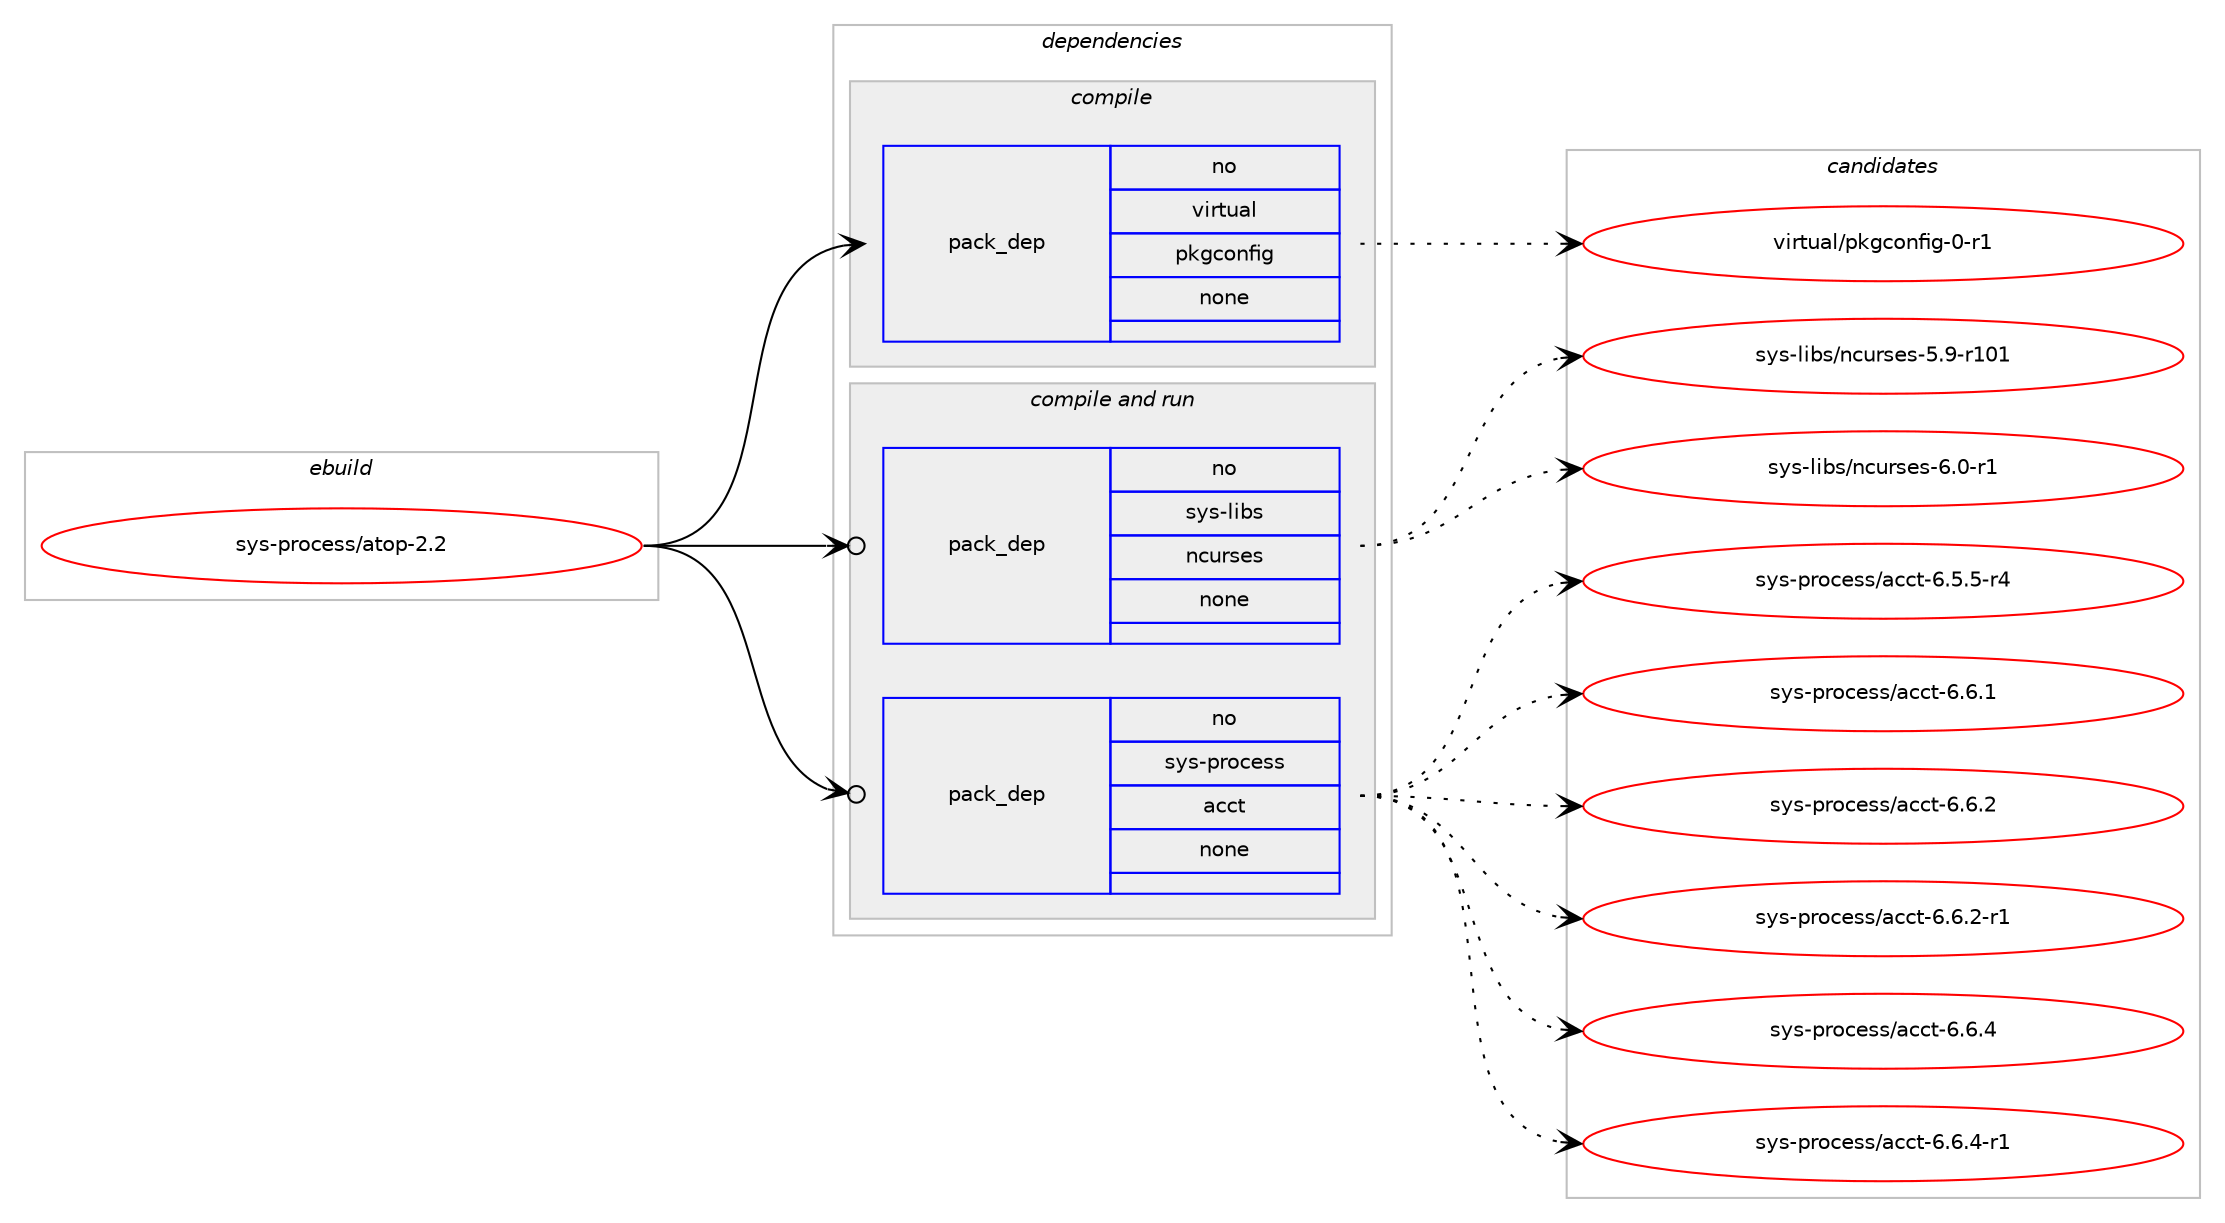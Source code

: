 digraph prolog {

# *************
# Graph options
# *************

newrank=true;
concentrate=true;
compound=true;
graph [rankdir=LR,fontname=Helvetica,fontsize=10,ranksep=1.5];#, ranksep=2.5, nodesep=0.2];
edge  [arrowhead=vee];
node  [fontname=Helvetica,fontsize=10];

# **********
# The ebuild
# **********

subgraph cluster_leftcol {
color=gray;
rank=same;
label=<<i>ebuild</i>>;
id [label="sys-process/atop-2.2", color=red, width=4, href="../sys-process/atop-2.2.svg"];
}

# ****************
# The dependencies
# ****************

subgraph cluster_midcol {
color=gray;
label=<<i>dependencies</i>>;
subgraph cluster_compile {
fillcolor="#eeeeee";
style=filled;
label=<<i>compile</i>>;
subgraph pack369014 {
dependency496514 [label=<<TABLE BORDER="0" CELLBORDER="1" CELLSPACING="0" CELLPADDING="4" WIDTH="220"><TR><TD ROWSPAN="6" CELLPADDING="30">pack_dep</TD></TR><TR><TD WIDTH="110">no</TD></TR><TR><TD>virtual</TD></TR><TR><TD>pkgconfig</TD></TR><TR><TD>none</TD></TR><TR><TD></TD></TR></TABLE>>, shape=none, color=blue];
}
id:e -> dependency496514:w [weight=20,style="solid",arrowhead="vee"];
}
subgraph cluster_compileandrun {
fillcolor="#eeeeee";
style=filled;
label=<<i>compile and run</i>>;
subgraph pack369015 {
dependency496515 [label=<<TABLE BORDER="0" CELLBORDER="1" CELLSPACING="0" CELLPADDING="4" WIDTH="220"><TR><TD ROWSPAN="6" CELLPADDING="30">pack_dep</TD></TR><TR><TD WIDTH="110">no</TD></TR><TR><TD>sys-libs</TD></TR><TR><TD>ncurses</TD></TR><TR><TD>none</TD></TR><TR><TD></TD></TR></TABLE>>, shape=none, color=blue];
}
id:e -> dependency496515:w [weight=20,style="solid",arrowhead="odotvee"];
subgraph pack369016 {
dependency496516 [label=<<TABLE BORDER="0" CELLBORDER="1" CELLSPACING="0" CELLPADDING="4" WIDTH="220"><TR><TD ROWSPAN="6" CELLPADDING="30">pack_dep</TD></TR><TR><TD WIDTH="110">no</TD></TR><TR><TD>sys-process</TD></TR><TR><TD>acct</TD></TR><TR><TD>none</TD></TR><TR><TD></TD></TR></TABLE>>, shape=none, color=blue];
}
id:e -> dependency496516:w [weight=20,style="solid",arrowhead="odotvee"];
}
subgraph cluster_run {
fillcolor="#eeeeee";
style=filled;
label=<<i>run</i>>;
}
}

# **************
# The candidates
# **************

subgraph cluster_choices {
rank=same;
color=gray;
label=<<i>candidates</i>>;

subgraph choice369014 {
color=black;
nodesep=1;
choice11810511411611797108471121071039911111010210510345484511449 [label="virtual/pkgconfig-0-r1", color=red, width=4,href="../virtual/pkgconfig-0-r1.svg"];
dependency496514:e -> choice11810511411611797108471121071039911111010210510345484511449:w [style=dotted,weight="100"];
}
subgraph choice369015 {
color=black;
nodesep=1;
choice115121115451081059811547110991171141151011154553465745114494849 [label="sys-libs/ncurses-5.9-r101", color=red, width=4,href="../sys-libs/ncurses-5.9-r101.svg"];
choice11512111545108105981154711099117114115101115455446484511449 [label="sys-libs/ncurses-6.0-r1", color=red, width=4,href="../sys-libs/ncurses-6.0-r1.svg"];
dependency496515:e -> choice115121115451081059811547110991171141151011154553465745114494849:w [style=dotted,weight="100"];
dependency496515:e -> choice11512111545108105981154711099117114115101115455446484511449:w [style=dotted,weight="100"];
}
subgraph choice369016 {
color=black;
nodesep=1;
choice1151211154511211411199101115115479799991164554465346534511452 [label="sys-process/acct-6.5.5-r4", color=red, width=4,href="../sys-process/acct-6.5.5-r4.svg"];
choice115121115451121141119910111511547979999116455446544649 [label="sys-process/acct-6.6.1", color=red, width=4,href="../sys-process/acct-6.6.1.svg"];
choice115121115451121141119910111511547979999116455446544650 [label="sys-process/acct-6.6.2", color=red, width=4,href="../sys-process/acct-6.6.2.svg"];
choice1151211154511211411199101115115479799991164554465446504511449 [label="sys-process/acct-6.6.2-r1", color=red, width=4,href="../sys-process/acct-6.6.2-r1.svg"];
choice115121115451121141119910111511547979999116455446544652 [label="sys-process/acct-6.6.4", color=red, width=4,href="../sys-process/acct-6.6.4.svg"];
choice1151211154511211411199101115115479799991164554465446524511449 [label="sys-process/acct-6.6.4-r1", color=red, width=4,href="../sys-process/acct-6.6.4-r1.svg"];
dependency496516:e -> choice1151211154511211411199101115115479799991164554465346534511452:w [style=dotted,weight="100"];
dependency496516:e -> choice115121115451121141119910111511547979999116455446544649:w [style=dotted,weight="100"];
dependency496516:e -> choice115121115451121141119910111511547979999116455446544650:w [style=dotted,weight="100"];
dependency496516:e -> choice1151211154511211411199101115115479799991164554465446504511449:w [style=dotted,weight="100"];
dependency496516:e -> choice115121115451121141119910111511547979999116455446544652:w [style=dotted,weight="100"];
dependency496516:e -> choice1151211154511211411199101115115479799991164554465446524511449:w [style=dotted,weight="100"];
}
}

}
